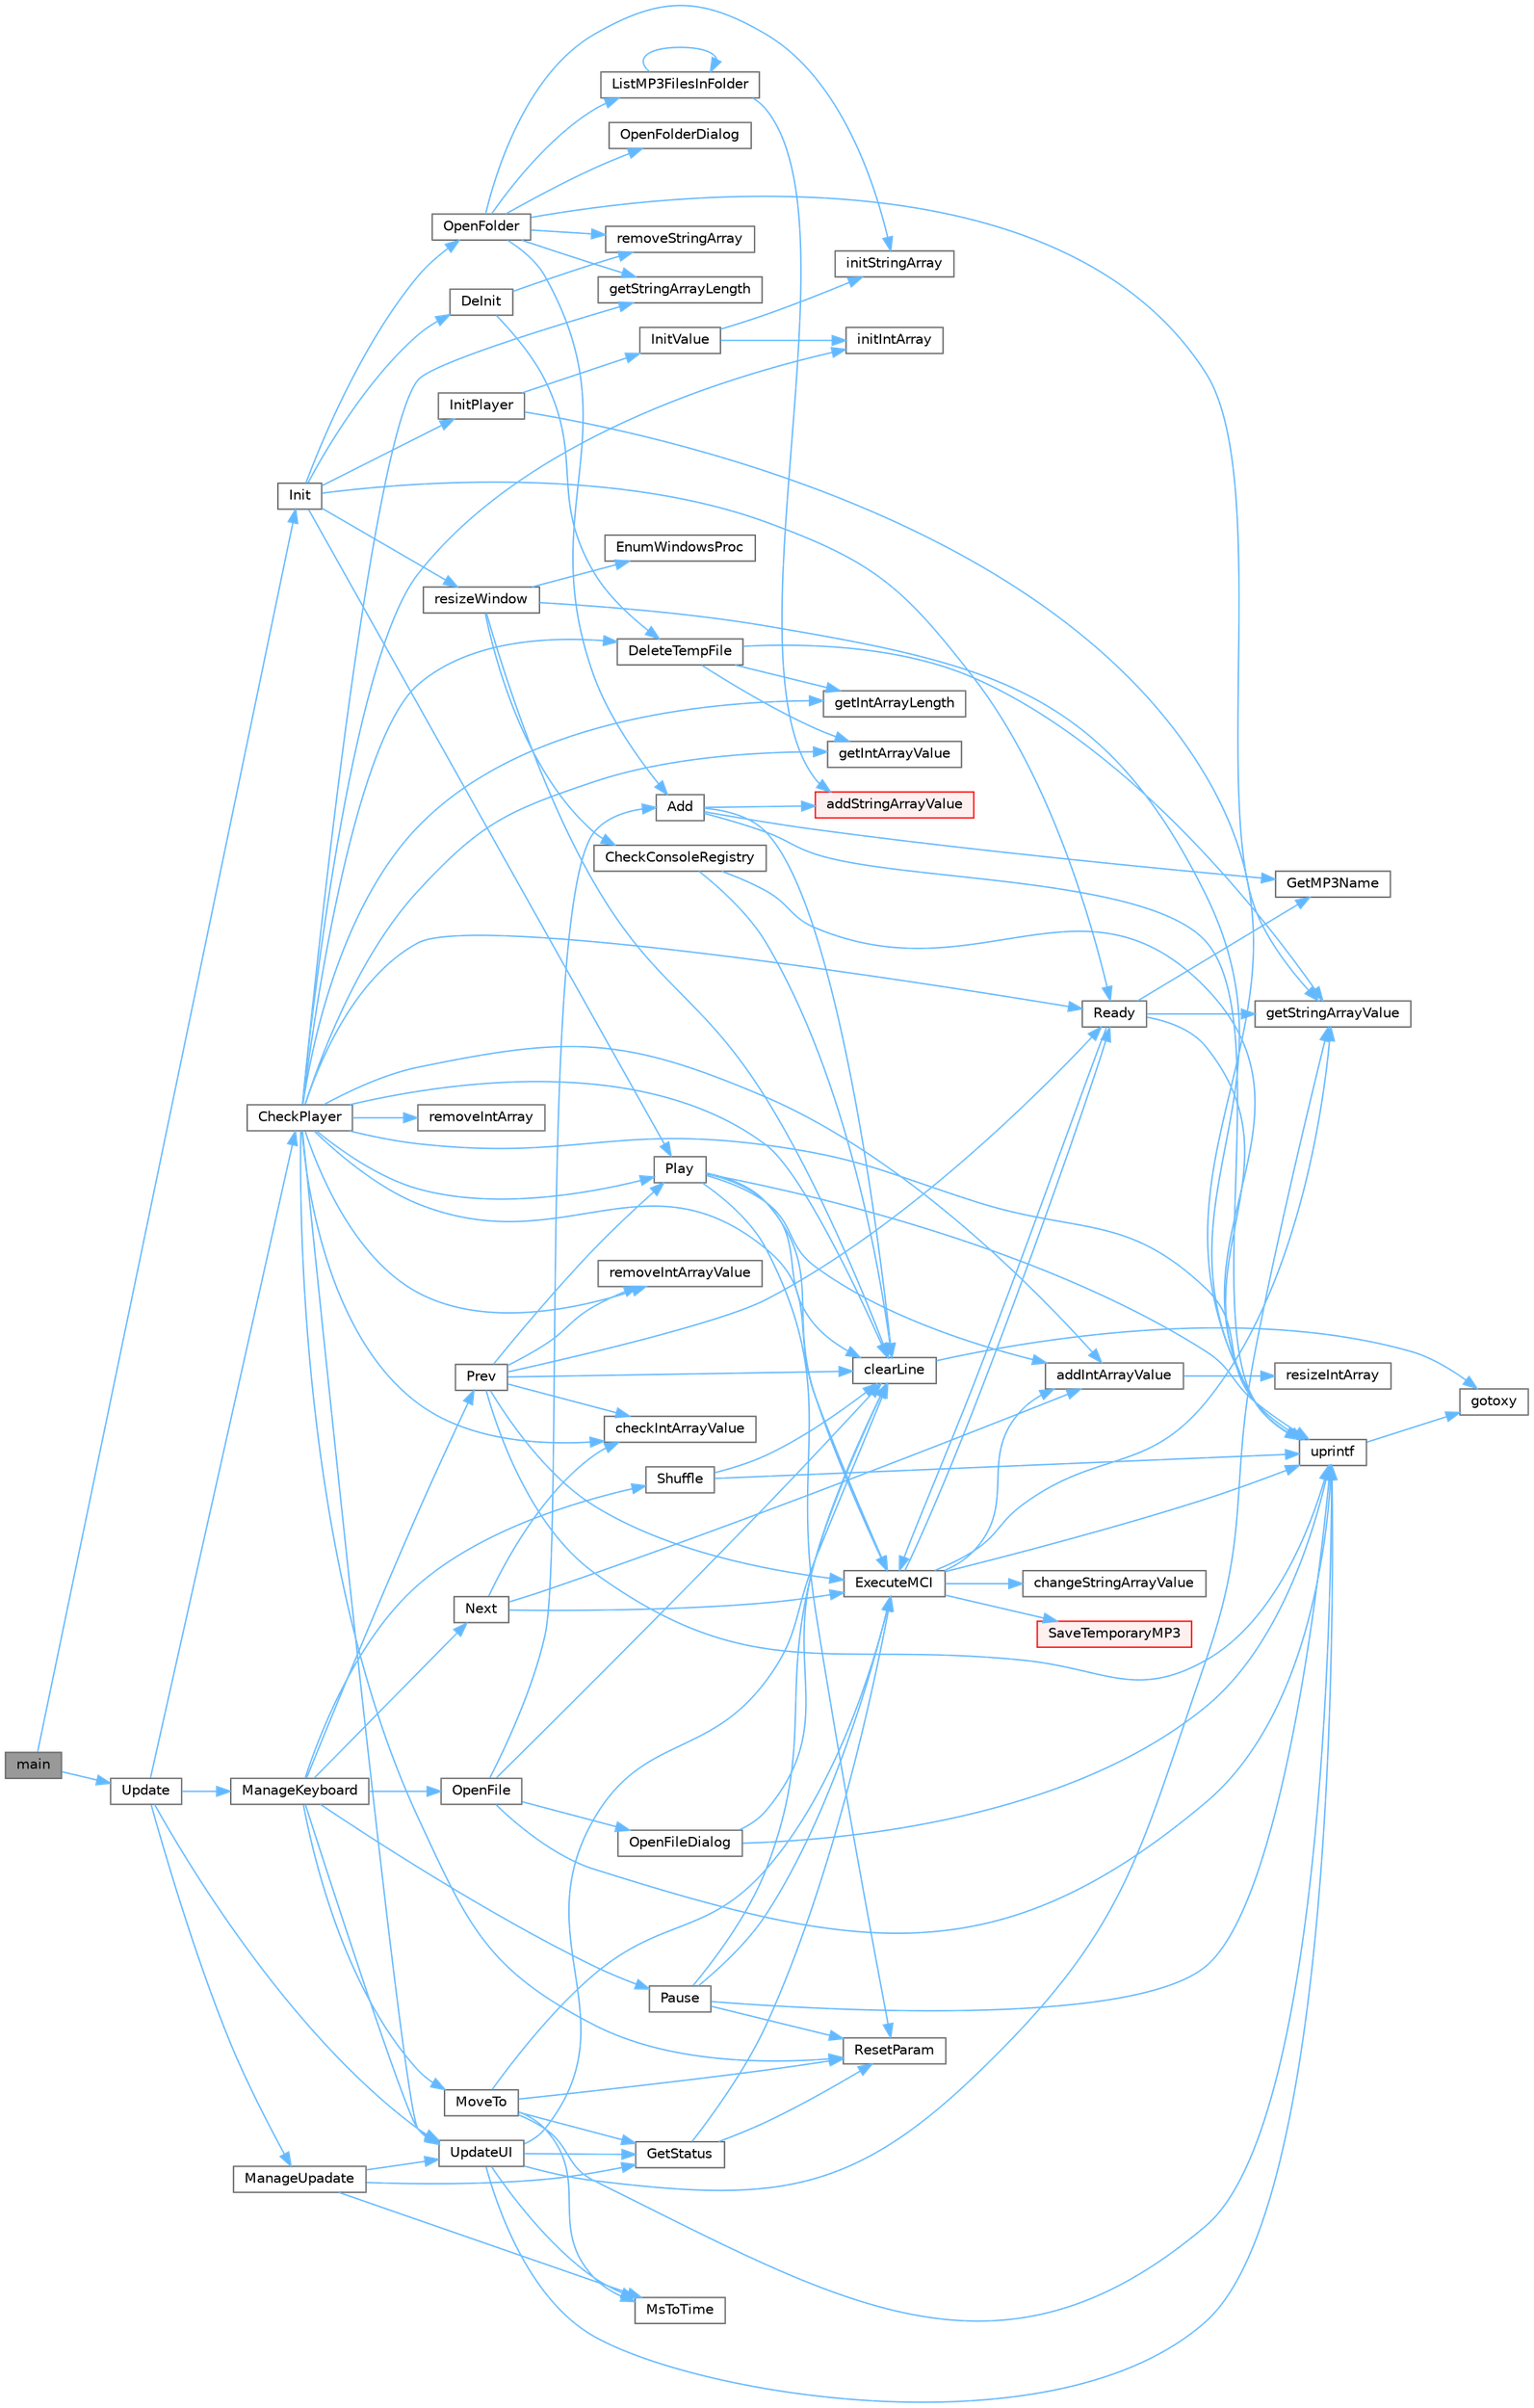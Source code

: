 digraph "main"
{
 // LATEX_PDF_SIZE
  bgcolor="transparent";
  edge [fontname=Helvetica,fontsize=10,labelfontname=Helvetica,labelfontsize=10];
  node [fontname=Helvetica,fontsize=10,shape=box,height=0.2,width=0.4];
  rankdir="LR";
  Node1 [id="Node000001",label="main",height=0.2,width=0.4,color="gray40", fillcolor="grey60", style="filled", fontcolor="black",tooltip=" "];
  Node1 -> Node2 [id="edge119_Node000001_Node000002",color="steelblue1",style="solid",tooltip=" "];
  Node2 [id="Node000002",label="Init",height=0.2,width=0.4,color="grey40", fillcolor="white", style="filled",URL="$main_8cpp.html#a1e3b6d38df0786ccf7f938d60e386aae",tooltip=" "];
  Node2 -> Node3 [id="edge120_Node000002_Node000003",color="steelblue1",style="solid",tooltip=" "];
  Node3 [id="Node000003",label="DeInit",height=0.2,width=0.4,color="grey40", fillcolor="white", style="filled",URL="$main_8cpp.html#ae683d1e0dd5b7166d03468c06e04907c",tooltip=" "];
  Node3 -> Node4 [id="edge121_Node000003_Node000004",color="steelblue1",style="solid",tooltip=" "];
  Node4 [id="Node000004",label="DeleteTempFile",height=0.2,width=0.4,color="grey40", fillcolor="white", style="filled",URL="$file_manager_8cpp.html#ab5e94040b110d1f6ce242bc146dd907a",tooltip=" "];
  Node4 -> Node5 [id="edge122_Node000004_Node000005",color="steelblue1",style="solid",tooltip=" "];
  Node5 [id="Node000005",label="getIntArrayLength",height=0.2,width=0.4,color="grey40", fillcolor="white", style="filled",URL="$dynamic_array_8cpp.html#a72f77dc17158db19cf48394ee69d34e7",tooltip=" "];
  Node4 -> Node6 [id="edge123_Node000004_Node000006",color="steelblue1",style="solid",tooltip=" "];
  Node6 [id="Node000006",label="getIntArrayValue",height=0.2,width=0.4,color="grey40", fillcolor="white", style="filled",URL="$dynamic_array_8cpp.html#af1342933a39b755287cd8a7d017ce715",tooltip=" "];
  Node4 -> Node7 [id="edge124_Node000004_Node000007",color="steelblue1",style="solid",tooltip=" "];
  Node7 [id="Node000007",label="getStringArrayValue",height=0.2,width=0.4,color="grey40", fillcolor="white", style="filled",URL="$dynamic_array_8cpp.html#a5921838065e1c0e27a510ea32a5941db",tooltip=" "];
  Node3 -> Node8 [id="edge125_Node000003_Node000008",color="steelblue1",style="solid",tooltip=" "];
  Node8 [id="Node000008",label="removeStringArray",height=0.2,width=0.4,color="grey40", fillcolor="white", style="filled",URL="$dynamic_array_8cpp.html#a60ae06601a9715123cf58b75b472eb63",tooltip=" "];
  Node2 -> Node9 [id="edge126_Node000002_Node000009",color="steelblue1",style="solid",tooltip=" "];
  Node9 [id="Node000009",label="InitPlayer",height=0.2,width=0.4,color="grey40", fillcolor="white", style="filled",URL="$music_player_8cpp.html#ab1e3218036977e006ae6fd1f66c16ae4",tooltip=" "];
  Node9 -> Node10 [id="edge127_Node000009_Node000010",color="steelblue1",style="solid",tooltip=" "];
  Node10 [id="Node000010",label="InitValue",height=0.2,width=0.4,color="grey40", fillcolor="white", style="filled",URL="$music_player_8cpp.html#a5ba1e050383a815aac70a7787678342c",tooltip=" "];
  Node10 -> Node11 [id="edge128_Node000010_Node000011",color="steelblue1",style="solid",tooltip=" "];
  Node11 [id="Node000011",label="initIntArray",height=0.2,width=0.4,color="grey40", fillcolor="white", style="filled",URL="$dynamic_array_8cpp.html#ae6c02625a31964826743600621108091",tooltip=" "];
  Node10 -> Node12 [id="edge129_Node000010_Node000012",color="steelblue1",style="solid",tooltip=" "];
  Node12 [id="Node000012",label="initStringArray",height=0.2,width=0.4,color="grey40", fillcolor="white", style="filled",URL="$dynamic_array_8cpp.html#ab8ada7b52de414fed0fabc6a7e482d06",tooltip=" "];
  Node9 -> Node13 [id="edge130_Node000009_Node000013",color="steelblue1",style="solid",tooltip=" "];
  Node13 [id="Node000013",label="uprintf",height=0.2,width=0.4,color="grey40", fillcolor="white", style="filled",URL="$player_u_i_8cpp.html#a9d1008cd1f195593b51aa49bd912dac1",tooltip=" "];
  Node13 -> Node14 [id="edge131_Node000013_Node000014",color="steelblue1",style="solid",tooltip=" "];
  Node14 [id="Node000014",label="gotoxy",height=0.2,width=0.4,color="grey40", fillcolor="white", style="filled",URL="$player_u_i_8cpp.html#ae824443b3f661414ba1f2718e17fe97d",tooltip=" "];
  Node2 -> Node15 [id="edge132_Node000002_Node000015",color="steelblue1",style="solid",tooltip=" "];
  Node15 [id="Node000015",label="OpenFolder",height=0.2,width=0.4,color="grey40", fillcolor="white", style="filled",URL="$main_8cpp.html#a7f2950d96e464308233d783b9de888ca",tooltip=" "];
  Node15 -> Node16 [id="edge133_Node000015_Node000016",color="steelblue1",style="solid",tooltip=" "];
  Node16 [id="Node000016",label="Add",height=0.2,width=0.4,color="grey40", fillcolor="white", style="filled",URL="$music_player_8cpp.html#acf43331cff6571aa75ad00496d48d049",tooltip=" "];
  Node16 -> Node17 [id="edge134_Node000016_Node000017",color="steelblue1",style="solid",tooltip=" "];
  Node17 [id="Node000017",label="addStringArrayValue",height=0.2,width=0.4,color="red", fillcolor="#FFF0F0", style="filled",URL="$dynamic_array_8cpp.html#aeeb7693e1628d77d5d8426f38a4775fa",tooltip=" "];
  Node16 -> Node19 [id="edge135_Node000016_Node000019",color="steelblue1",style="solid",tooltip=" "];
  Node19 [id="Node000019",label="clearLine",height=0.2,width=0.4,color="grey40", fillcolor="white", style="filled",URL="$player_u_i_8cpp.html#a409471bd6e26238b55939ea334bf2478",tooltip=" "];
  Node19 -> Node14 [id="edge136_Node000019_Node000014",color="steelblue1",style="solid",tooltip=" "];
  Node16 -> Node20 [id="edge137_Node000016_Node000020",color="steelblue1",style="solid",tooltip=" "];
  Node20 [id="Node000020",label="GetMP3Name",height=0.2,width=0.4,color="grey40", fillcolor="white", style="filled",URL="$player_u_i_8cpp.html#ab9c720975515aafcf675c1ff320c3fc5",tooltip=" "];
  Node16 -> Node13 [id="edge138_Node000016_Node000013",color="steelblue1",style="solid",tooltip=" "];
  Node15 -> Node21 [id="edge139_Node000015_Node000021",color="steelblue1",style="solid",tooltip=" "];
  Node21 [id="Node000021",label="getStringArrayLength",height=0.2,width=0.4,color="grey40", fillcolor="white", style="filled",URL="$dynamic_array_8cpp.html#adacf9282530b68191d5d02d1d9756014",tooltip=" "];
  Node15 -> Node7 [id="edge140_Node000015_Node000007",color="steelblue1",style="solid",tooltip=" "];
  Node15 -> Node12 [id="edge141_Node000015_Node000012",color="steelblue1",style="solid",tooltip=" "];
  Node15 -> Node22 [id="edge142_Node000015_Node000022",color="steelblue1",style="solid",tooltip=" "];
  Node22 [id="Node000022",label="ListMP3FilesInFolder",height=0.2,width=0.4,color="grey40", fillcolor="white", style="filled",URL="$file_manager_8cpp.html#a3f6837e8ccc42ee1dfd56f6908724833",tooltip=" "];
  Node22 -> Node17 [id="edge143_Node000022_Node000017",color="steelblue1",style="solid",tooltip=" "];
  Node22 -> Node22 [id="edge144_Node000022_Node000022",color="steelblue1",style="solid",tooltip=" "];
  Node15 -> Node23 [id="edge145_Node000015_Node000023",color="steelblue1",style="solid",tooltip=" "];
  Node23 [id="Node000023",label="OpenFolderDialog",height=0.2,width=0.4,color="grey40", fillcolor="white", style="filled",URL="$file_manager_8cpp.html#add81119dd68a2f115829137d894715f5",tooltip=" "];
  Node15 -> Node8 [id="edge146_Node000015_Node000008",color="steelblue1",style="solid",tooltip=" "];
  Node2 -> Node24 [id="edge147_Node000002_Node000024",color="steelblue1",style="solid",tooltip=" "];
  Node24 [id="Node000024",label="Play",height=0.2,width=0.4,color="grey40", fillcolor="white", style="filled",URL="$music_player_8cpp.html#a12574569144fb9d22d996965ee42b627",tooltip=" "];
  Node24 -> Node25 [id="edge148_Node000024_Node000025",color="steelblue1",style="solid",tooltip=" "];
  Node25 [id="Node000025",label="addIntArrayValue",height=0.2,width=0.4,color="grey40", fillcolor="white", style="filled",URL="$dynamic_array_8cpp.html#a6804c56ddc86e6793cc846afa5fcfad9",tooltip=" "];
  Node25 -> Node26 [id="edge149_Node000025_Node000026",color="steelblue1",style="solid",tooltip=" "];
  Node26 [id="Node000026",label="resizeIntArray",height=0.2,width=0.4,color="grey40", fillcolor="white", style="filled",URL="$dynamic_array_8cpp.html#ad3b6b1d292f83c58971cbb186718adb5",tooltip=" "];
  Node24 -> Node19 [id="edge150_Node000024_Node000019",color="steelblue1",style="solid",tooltip=" "];
  Node24 -> Node27 [id="edge151_Node000024_Node000027",color="steelblue1",style="solid",tooltip=" "];
  Node27 [id="Node000027",label="ExecuteMCI",height=0.2,width=0.4,color="grey40", fillcolor="white", style="filled",URL="$music_player_8cpp.html#a845a2209b10e92fb6e4fcbc0fbb8a8a4",tooltip=" "];
  Node27 -> Node25 [id="edge152_Node000027_Node000025",color="steelblue1",style="solid",tooltip=" "];
  Node27 -> Node28 [id="edge153_Node000027_Node000028",color="steelblue1",style="solid",tooltip=" "];
  Node28 [id="Node000028",label="changeStringArrayValue",height=0.2,width=0.4,color="grey40", fillcolor="white", style="filled",URL="$dynamic_array_8cpp.html#a460358c1f34126bfef852ea6d7991d09",tooltip=" "];
  Node27 -> Node7 [id="edge154_Node000027_Node000007",color="steelblue1",style="solid",tooltip=" "];
  Node27 -> Node29 [id="edge155_Node000027_Node000029",color="steelblue1",style="solid",tooltip=" "];
  Node29 [id="Node000029",label="Ready",height=0.2,width=0.4,color="grey40", fillcolor="white", style="filled",URL="$music_player_8cpp.html#a3071137f83027d3caeeb4fd67ff113ef",tooltip=" "];
  Node29 -> Node27 [id="edge156_Node000029_Node000027",color="steelblue1",style="solid",tooltip=" "];
  Node29 -> Node20 [id="edge157_Node000029_Node000020",color="steelblue1",style="solid",tooltip=" "];
  Node29 -> Node7 [id="edge158_Node000029_Node000007",color="steelblue1",style="solid",tooltip=" "];
  Node29 -> Node13 [id="edge159_Node000029_Node000013",color="steelblue1",style="solid",tooltip=" "];
  Node27 -> Node30 [id="edge160_Node000027_Node000030",color="steelblue1",style="solid",tooltip=" "];
  Node30 [id="Node000030",label="SaveTemporaryMP3",height=0.2,width=0.4,color="red", fillcolor="#FFF0F0", style="filled",URL="$file_manager_8cpp.html#a228af4c49d625b5dcbe3dd03090b9866",tooltip=" "];
  Node27 -> Node13 [id="edge161_Node000027_Node000013",color="steelblue1",style="solid",tooltip=" "];
  Node24 -> Node33 [id="edge162_Node000024_Node000033",color="steelblue1",style="solid",tooltip=" "];
  Node33 [id="Node000033",label="ResetParam",height=0.2,width=0.4,color="grey40", fillcolor="white", style="filled",URL="$music_player_8cpp.html#a8410d6dd4e186a1d7c1373154f07f65a",tooltip=" "];
  Node24 -> Node13 [id="edge163_Node000024_Node000013",color="steelblue1",style="solid",tooltip=" "];
  Node2 -> Node29 [id="edge164_Node000002_Node000029",color="steelblue1",style="solid",tooltip=" "];
  Node2 -> Node34 [id="edge165_Node000002_Node000034",color="steelblue1",style="solid",tooltip=" "];
  Node34 [id="Node000034",label="resizeWindow",height=0.2,width=0.4,color="grey40", fillcolor="white", style="filled",URL="$manage_console_8cpp.html#aa486752d2d0070676af70f863c3475a9",tooltip=" "];
  Node34 -> Node35 [id="edge166_Node000034_Node000035",color="steelblue1",style="solid",tooltip=" "];
  Node35 [id="Node000035",label="CheckConsoleRegistry",height=0.2,width=0.4,color="grey40", fillcolor="white", style="filled",URL="$manage_console_8cpp.html#ae28154de2cff99671355effbe35dc415",tooltip=" "];
  Node35 -> Node19 [id="edge167_Node000035_Node000019",color="steelblue1",style="solid",tooltip=" "];
  Node35 -> Node13 [id="edge168_Node000035_Node000013",color="steelblue1",style="solid",tooltip=" "];
  Node34 -> Node19 [id="edge169_Node000034_Node000019",color="steelblue1",style="solid",tooltip=" "];
  Node34 -> Node36 [id="edge170_Node000034_Node000036",color="steelblue1",style="solid",tooltip=" "];
  Node36 [id="Node000036",label="EnumWindowsProc",height=0.2,width=0.4,color="grey40", fillcolor="white", style="filled",URL="$manage_console_8cpp.html#a2a6e8d5b4a7b92c6f8e6c9b837b7d1c9",tooltip=" "];
  Node34 -> Node13 [id="edge171_Node000034_Node000013",color="steelblue1",style="solid",tooltip=" "];
  Node1 -> Node37 [id="edge172_Node000001_Node000037",color="steelblue1",style="solid",tooltip=" "];
  Node37 [id="Node000037",label="Update",height=0.2,width=0.4,color="grey40", fillcolor="white", style="filled",URL="$main_8cpp.html#aec0783b5a136e042adcc47bae4fe5291",tooltip=" "];
  Node37 -> Node38 [id="edge173_Node000037_Node000038",color="steelblue1",style="solid",tooltip=" "];
  Node38 [id="Node000038",label="CheckPlayer",height=0.2,width=0.4,color="grey40", fillcolor="white", style="filled",URL="$music_player_8cpp.html#aa657919bde438eaf13d0e8add07f737f",tooltip=" "];
  Node38 -> Node25 [id="edge174_Node000038_Node000025",color="steelblue1",style="solid",tooltip=" "];
  Node38 -> Node39 [id="edge175_Node000038_Node000039",color="steelblue1",style="solid",tooltip=" "];
  Node39 [id="Node000039",label="checkIntArrayValue",height=0.2,width=0.4,color="grey40", fillcolor="white", style="filled",URL="$dynamic_array_8cpp.html#a6f47afb1a948826955d8952fb8d8f48c",tooltip=" "];
  Node38 -> Node19 [id="edge176_Node000038_Node000019",color="steelblue1",style="solid",tooltip=" "];
  Node38 -> Node4 [id="edge177_Node000038_Node000004",color="steelblue1",style="solid",tooltip=" "];
  Node38 -> Node27 [id="edge178_Node000038_Node000027",color="steelblue1",style="solid",tooltip=" "];
  Node38 -> Node5 [id="edge179_Node000038_Node000005",color="steelblue1",style="solid",tooltip=" "];
  Node38 -> Node6 [id="edge180_Node000038_Node000006",color="steelblue1",style="solid",tooltip=" "];
  Node38 -> Node21 [id="edge181_Node000038_Node000021",color="steelblue1",style="solid",tooltip=" "];
  Node38 -> Node11 [id="edge182_Node000038_Node000011",color="steelblue1",style="solid",tooltip=" "];
  Node38 -> Node24 [id="edge183_Node000038_Node000024",color="steelblue1",style="solid",tooltip=" "];
  Node38 -> Node29 [id="edge184_Node000038_Node000029",color="steelblue1",style="solid",tooltip=" "];
  Node38 -> Node40 [id="edge185_Node000038_Node000040",color="steelblue1",style="solid",tooltip=" "];
  Node40 [id="Node000040",label="removeIntArray",height=0.2,width=0.4,color="grey40", fillcolor="white", style="filled",URL="$dynamic_array_8cpp.html#a8614ae132d46c64329acb098f66e2687",tooltip=" "];
  Node38 -> Node41 [id="edge186_Node000038_Node000041",color="steelblue1",style="solid",tooltip=" "];
  Node41 [id="Node000041",label="removeIntArrayValue",height=0.2,width=0.4,color="grey40", fillcolor="white", style="filled",URL="$dynamic_array_8cpp.html#a3c3d6bf3dfbbeb119fbed50eab4b18a5",tooltip=" "];
  Node38 -> Node33 [id="edge187_Node000038_Node000033",color="steelblue1",style="solid",tooltip=" "];
  Node38 -> Node42 [id="edge188_Node000038_Node000042",color="steelblue1",style="solid",tooltip=" "];
  Node42 [id="Node000042",label="UpdateUI",height=0.2,width=0.4,color="grey40", fillcolor="white", style="filled",URL="$player_u_i_8cpp.html#a0ed0f34fce6fb0d1c106dc480f61790a",tooltip=" "];
  Node42 -> Node19 [id="edge189_Node000042_Node000019",color="steelblue1",style="solid",tooltip=" "];
  Node42 -> Node43 [id="edge190_Node000042_Node000043",color="steelblue1",style="solid",tooltip=" "];
  Node43 [id="Node000043",label="GetStatus",height=0.2,width=0.4,color="grey40", fillcolor="white", style="filled",URL="$music_player_8cpp.html#a133ffa0437a422ffdb948b05f9310f1d",tooltip=" "];
  Node43 -> Node27 [id="edge191_Node000043_Node000027",color="steelblue1",style="solid",tooltip=" "];
  Node43 -> Node33 [id="edge192_Node000043_Node000033",color="steelblue1",style="solid",tooltip=" "];
  Node42 -> Node7 [id="edge193_Node000042_Node000007",color="steelblue1",style="solid",tooltip=" "];
  Node42 -> Node44 [id="edge194_Node000042_Node000044",color="steelblue1",style="solid",tooltip=" "];
  Node44 [id="Node000044",label="MsToTime",height=0.2,width=0.4,color="grey40", fillcolor="white", style="filled",URL="$player_u_i_8cpp.html#a48b1492fdf363f1f37b5ffc848675333",tooltip=" "];
  Node42 -> Node13 [id="edge195_Node000042_Node000013",color="steelblue1",style="solid",tooltip=" "];
  Node38 -> Node13 [id="edge196_Node000038_Node000013",color="steelblue1",style="solid",tooltip=" "];
  Node37 -> Node45 [id="edge197_Node000037_Node000045",color="steelblue1",style="solid",tooltip=" "];
  Node45 [id="Node000045",label="ManageKeyboard",height=0.2,width=0.4,color="grey40", fillcolor="white", style="filled",URL="$main_8cpp.html#a7aaf9bbe483841747e20d977f94977f4",tooltip=" "];
  Node45 -> Node46 [id="edge198_Node000045_Node000046",color="steelblue1",style="solid",tooltip=" "];
  Node46 [id="Node000046",label="MoveTo",height=0.2,width=0.4,color="grey40", fillcolor="white", style="filled",URL="$music_player_8cpp.html#a2f5ad38e6e6d05e643ff8e0a801f20ec",tooltip=" "];
  Node46 -> Node27 [id="edge199_Node000046_Node000027",color="steelblue1",style="solid",tooltip=" "];
  Node46 -> Node43 [id="edge200_Node000046_Node000043",color="steelblue1",style="solid",tooltip=" "];
  Node46 -> Node44 [id="edge201_Node000046_Node000044",color="steelblue1",style="solid",tooltip=" "];
  Node46 -> Node33 [id="edge202_Node000046_Node000033",color="steelblue1",style="solid",tooltip=" "];
  Node46 -> Node13 [id="edge203_Node000046_Node000013",color="steelblue1",style="solid",tooltip=" "];
  Node45 -> Node47 [id="edge204_Node000045_Node000047",color="steelblue1",style="solid",tooltip=" "];
  Node47 [id="Node000047",label="Next",height=0.2,width=0.4,color="grey40", fillcolor="white", style="filled",URL="$music_player_8cpp.html#a659a293dd51073a1b9560bb80f687705",tooltip=" "];
  Node47 -> Node25 [id="edge205_Node000047_Node000025",color="steelblue1",style="solid",tooltip=" "];
  Node47 -> Node39 [id="edge206_Node000047_Node000039",color="steelblue1",style="solid",tooltip=" "];
  Node47 -> Node27 [id="edge207_Node000047_Node000027",color="steelblue1",style="solid",tooltip=" "];
  Node45 -> Node48 [id="edge208_Node000045_Node000048",color="steelblue1",style="solid",tooltip=" "];
  Node48 [id="Node000048",label="OpenFile",height=0.2,width=0.4,color="grey40", fillcolor="white", style="filled",URL="$main_8cpp.html#a2fe25d11fd1a823cfcc8ee4038b4a170",tooltip=" "];
  Node48 -> Node16 [id="edge209_Node000048_Node000016",color="steelblue1",style="solid",tooltip=" "];
  Node48 -> Node19 [id="edge210_Node000048_Node000019",color="steelblue1",style="solid",tooltip=" "];
  Node48 -> Node49 [id="edge211_Node000048_Node000049",color="steelblue1",style="solid",tooltip=" "];
  Node49 [id="Node000049",label="OpenFileDialog",height=0.2,width=0.4,color="grey40", fillcolor="white", style="filled",URL="$file_manager_8cpp.html#a4b4003b077c4aabae8264807edb8a907",tooltip=" "];
  Node49 -> Node19 [id="edge212_Node000049_Node000019",color="steelblue1",style="solid",tooltip=" "];
  Node49 -> Node13 [id="edge213_Node000049_Node000013",color="steelblue1",style="solid",tooltip=" "];
  Node48 -> Node13 [id="edge214_Node000048_Node000013",color="steelblue1",style="solid",tooltip=" "];
  Node45 -> Node50 [id="edge215_Node000045_Node000050",color="steelblue1",style="solid",tooltip=" "];
  Node50 [id="Node000050",label="Pause",height=0.2,width=0.4,color="grey40", fillcolor="white", style="filled",URL="$music_player_8cpp.html#a70babc5227ddd16ca31dccc6cec0bb22",tooltip=" "];
  Node50 -> Node19 [id="edge216_Node000050_Node000019",color="steelblue1",style="solid",tooltip=" "];
  Node50 -> Node27 [id="edge217_Node000050_Node000027",color="steelblue1",style="solid",tooltip=" "];
  Node50 -> Node33 [id="edge218_Node000050_Node000033",color="steelblue1",style="solid",tooltip=" "];
  Node50 -> Node13 [id="edge219_Node000050_Node000013",color="steelblue1",style="solid",tooltip=" "];
  Node45 -> Node51 [id="edge220_Node000045_Node000051",color="steelblue1",style="solid",tooltip=" "];
  Node51 [id="Node000051",label="Prev",height=0.2,width=0.4,color="grey40", fillcolor="white", style="filled",URL="$music_player_8cpp.html#aa5e6d1c9afab8f462aebc2ba76b91022",tooltip=" "];
  Node51 -> Node39 [id="edge221_Node000051_Node000039",color="steelblue1",style="solid",tooltip=" "];
  Node51 -> Node19 [id="edge222_Node000051_Node000019",color="steelblue1",style="solid",tooltip=" "];
  Node51 -> Node27 [id="edge223_Node000051_Node000027",color="steelblue1",style="solid",tooltip=" "];
  Node51 -> Node24 [id="edge224_Node000051_Node000024",color="steelblue1",style="solid",tooltip=" "];
  Node51 -> Node29 [id="edge225_Node000051_Node000029",color="steelblue1",style="solid",tooltip=" "];
  Node51 -> Node41 [id="edge226_Node000051_Node000041",color="steelblue1",style="solid",tooltip=" "];
  Node51 -> Node13 [id="edge227_Node000051_Node000013",color="steelblue1",style="solid",tooltip=" "];
  Node45 -> Node52 [id="edge228_Node000045_Node000052",color="steelblue1",style="solid",tooltip=" "];
  Node52 [id="Node000052",label="Shuffle",height=0.2,width=0.4,color="grey40", fillcolor="white", style="filled",URL="$music_player_8cpp.html#a2697cc8b37d7bca7c055228382a9b208",tooltip=" "];
  Node52 -> Node19 [id="edge229_Node000052_Node000019",color="steelblue1",style="solid",tooltip=" "];
  Node52 -> Node13 [id="edge230_Node000052_Node000013",color="steelblue1",style="solid",tooltip=" "];
  Node45 -> Node42 [id="edge231_Node000045_Node000042",color="steelblue1",style="solid",tooltip=" "];
  Node37 -> Node53 [id="edge232_Node000037_Node000053",color="steelblue1",style="solid",tooltip=" "];
  Node53 [id="Node000053",label="ManageUpadate",height=0.2,width=0.4,color="grey40", fillcolor="white", style="filled",URL="$main_8cpp.html#afb6a73354a679f3501f4daeb26d6ad48",tooltip=" "];
  Node53 -> Node43 [id="edge233_Node000053_Node000043",color="steelblue1",style="solid",tooltip=" "];
  Node53 -> Node44 [id="edge234_Node000053_Node000044",color="steelblue1",style="solid",tooltip=" "];
  Node53 -> Node42 [id="edge235_Node000053_Node000042",color="steelblue1",style="solid",tooltip=" "];
  Node37 -> Node42 [id="edge236_Node000037_Node000042",color="steelblue1",style="solid",tooltip=" "];
}
